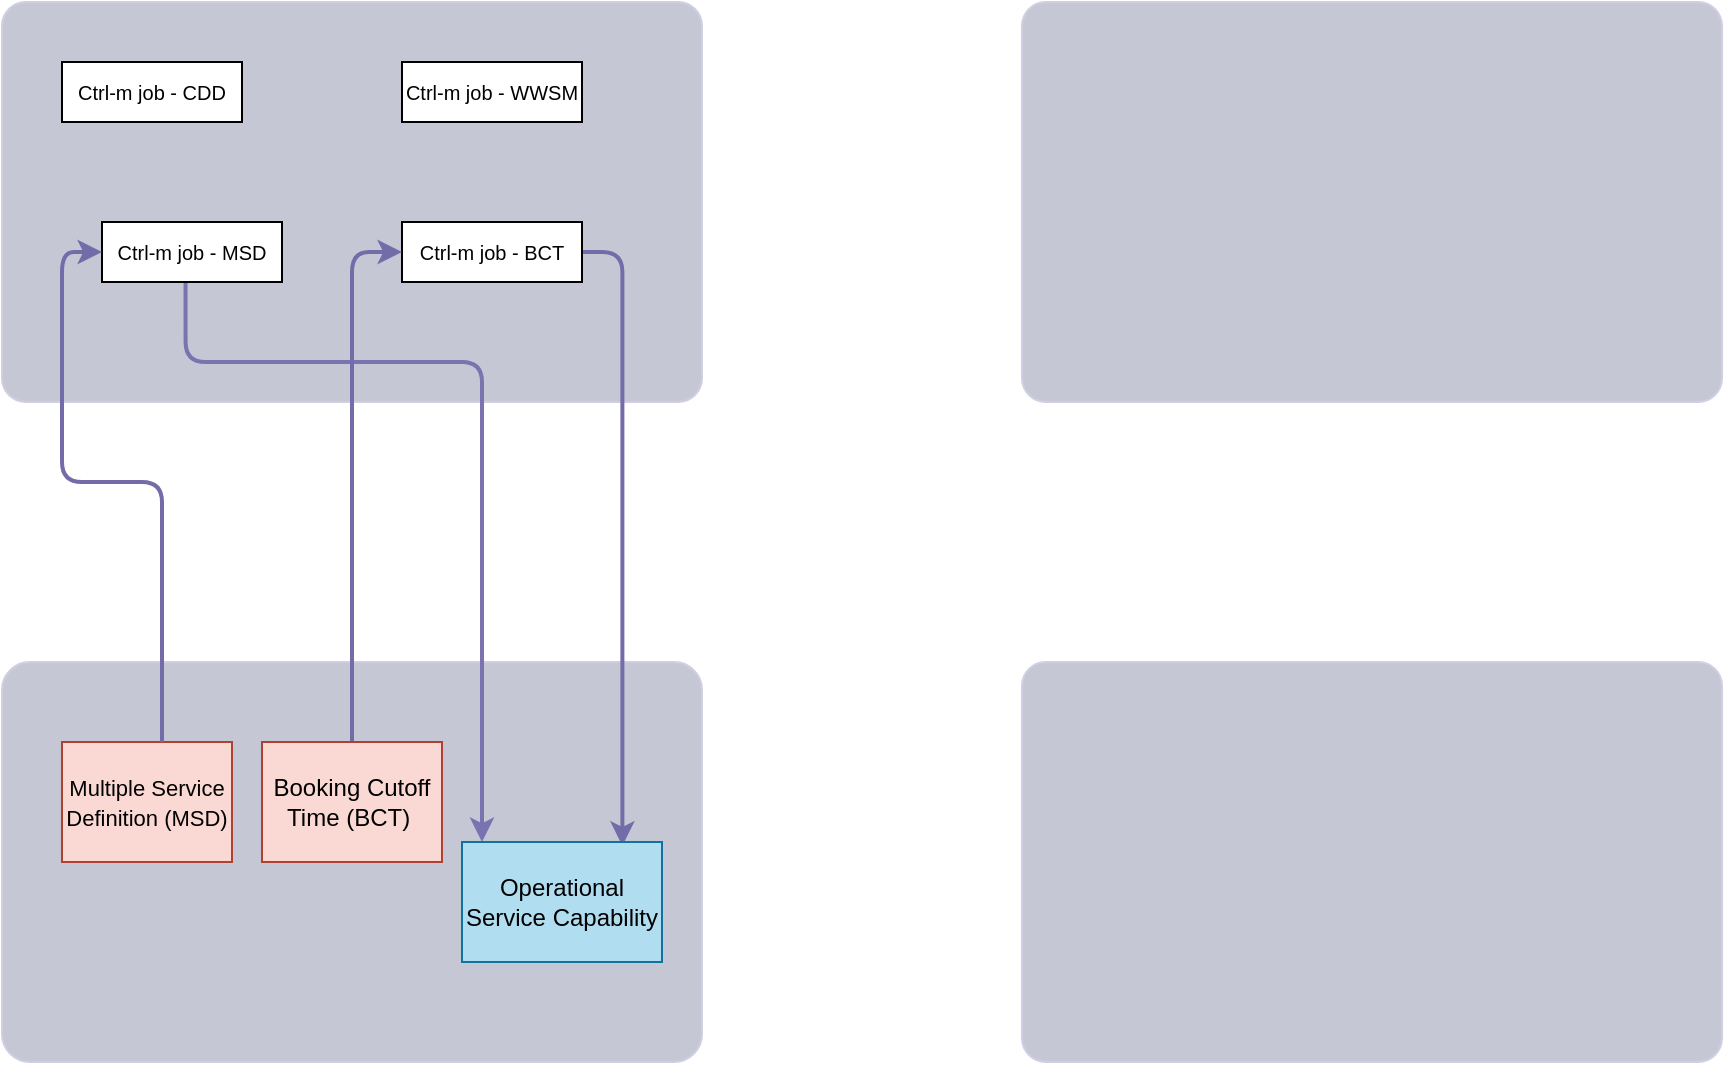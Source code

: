 <mxfile version="21.3.7" type="github">
  <diagram name="Page-1" id="8ngTOurLQr-HlDjsHh3x">
    <mxGraphModel dx="708" dy="1313" grid="1" gridSize="10" guides="1" tooltips="1" connect="1" arrows="1" fold="1" page="1" pageScale="1" pageWidth="1100" pageHeight="850" math="0" shadow="0">
      <root>
        <mxCell id="0" />
        <mxCell id="1" parent="0" />
        <mxCell id="jGGKa2ZzWb8gB2acPjcM-6" value="" style="rounded=1;whiteSpace=wrap;html=1;labelBackgroundColor=none;fillColor=#C5C8D4;strokeColor=#D0CEE2;fontColor=#1A1A1A;arcSize=6;" parent="1" vertex="1">
          <mxGeometry x="140" y="-710" width="350" height="200" as="geometry" />
        </mxCell>
        <mxCell id="jGGKa2ZzWb8gB2acPjcM-9" value="" style="rounded=1;whiteSpace=wrap;html=1;labelBackgroundColor=none;fillColor=#C5C8D4;strokeColor=#D0CEE2;fontColor=#1A1A1A;arcSize=6;" parent="1" vertex="1">
          <mxGeometry x="650" y="-710" width="350" height="200" as="geometry" />
        </mxCell>
        <mxCell id="jGGKa2ZzWb8gB2acPjcM-10" value="" style="rounded=1;whiteSpace=wrap;html=1;labelBackgroundColor=none;fillColor=#C5C8D4;strokeColor=#D0CEE2;fontColor=#1A1A1A;arcSize=7;" parent="1" vertex="1">
          <mxGeometry x="140" y="-380" width="350" height="200" as="geometry" />
        </mxCell>
        <mxCell id="jGGKa2ZzWb8gB2acPjcM-11" value="" style="rounded=1;whiteSpace=wrap;html=1;labelBackgroundColor=none;fillColor=#C5C8D4;strokeColor=#D0CEE2;fontColor=#1A1A1A;arcSize=6;" parent="1" vertex="1">
          <mxGeometry x="650" y="-380" width="350" height="200" as="geometry" />
        </mxCell>
        <mxCell id="jGGKa2ZzWb8gB2acPjcM-24" value="&lt;font style=&quot;font-size: 10px;&quot;&gt;Ctrl-m job - CDD&lt;/font&gt;" style="rounded=0;whiteSpace=wrap;html=1;" parent="1" vertex="1">
          <mxGeometry x="170" y="-680" width="90" height="30" as="geometry" />
        </mxCell>
        <mxCell id="jGGKa2ZzWb8gB2acPjcM-25" value="&lt;font style=&quot;font-size: 10px;&quot;&gt;Ctrl-m job - WWSM&lt;br&gt;&lt;/font&gt;" style="rounded=0;whiteSpace=wrap;html=1;" parent="1" vertex="1">
          <mxGeometry x="340" y="-680" width="90" height="30" as="geometry" />
        </mxCell>
        <mxCell id="jGGKa2ZzWb8gB2acPjcM-35" style="edgeStyle=orthogonalEdgeStyle;rounded=1;orthogonalLoop=1;jettySize=auto;html=1;entryX=0.802;entryY=0.031;entryDx=0;entryDy=0;entryPerimeter=0;strokeColor=#736CA8;fontColor=#1A1A1A;jumpStyle=arc;strokeWidth=2;exitX=1;exitY=0.5;exitDx=0;exitDy=0;" parent="1" source="jGGKa2ZzWb8gB2acPjcM-26" target="jGGKa2ZzWb8gB2acPjcM-36" edge="1">
          <mxGeometry relative="1" as="geometry" />
        </mxCell>
        <mxCell id="jGGKa2ZzWb8gB2acPjcM-26" value="&lt;font style=&quot;font-size: 10px;&quot;&gt;Ctrl-m job - BCT&lt;/font&gt;" style="rounded=0;whiteSpace=wrap;html=1;" parent="1" vertex="1">
          <mxGeometry x="340" y="-600" width="90" height="30" as="geometry" />
        </mxCell>
        <mxCell id="LQU1aDDO8fh2zxj8B42R-3" style="edgeStyle=orthogonalEdgeStyle;rounded=1;orthogonalLoop=1;jettySize=auto;html=1;strokeColor=#7a73b0;exitX=0.464;exitY=0.965;exitDx=0;exitDy=0;exitPerimeter=0;strokeWidth=2;targetPerimeterSpacing=0;jumpSize=6;" edge="1" parent="1" source="jGGKa2ZzWb8gB2acPjcM-27" target="jGGKa2ZzWb8gB2acPjcM-36">
          <mxGeometry relative="1" as="geometry">
            <Array as="points">
              <mxPoint x="232" y="-530" />
              <mxPoint x="380" y="-530" />
            </Array>
          </mxGeometry>
        </mxCell>
        <mxCell id="jGGKa2ZzWb8gB2acPjcM-27" value="&lt;font style=&quot;font-size: 10px;&quot;&gt;Ctrl-m job - MSD&lt;/font&gt;" style="rounded=0;whiteSpace=wrap;html=1;" parent="1" vertex="1">
          <mxGeometry x="190" y="-600" width="90" height="30" as="geometry" />
        </mxCell>
        <mxCell id="jGGKa2ZzWb8gB2acPjcM-28" value="&lt;font style=&quot;font-size: 11px;&quot;&gt;Multiple Service Definition&amp;nbsp;(MSD)&lt;/font&gt;" style="rounded=0;whiteSpace=wrap;html=1;strokeColor=#ae4132;fillColor=#fad9d5;" parent="1" vertex="1">
          <mxGeometry x="170" y="-340" width="85" height="60" as="geometry" />
        </mxCell>
        <mxCell id="jGGKa2ZzWb8gB2acPjcM-30" style="edgeStyle=orthogonalEdgeStyle;rounded=1;orthogonalLoop=1;jettySize=auto;html=1;strokeColor=#736CA8;fontColor=#1A1A1A;entryX=0;entryY=0.5;entryDx=0;entryDy=0;strokeWidth=2;" parent="1" source="jGGKa2ZzWb8gB2acPjcM-29" target="jGGKa2ZzWb8gB2acPjcM-26" edge="1">
          <mxGeometry relative="1" as="geometry">
            <mxPoint x="390" y="-570" as="targetPoint" />
            <Array as="points">
              <mxPoint x="315" y="-585" />
            </Array>
          </mxGeometry>
        </mxCell>
        <mxCell id="jGGKa2ZzWb8gB2acPjcM-29" value="Booking Cutoff Time (BCT)&amp;nbsp;" style="rounded=0;whiteSpace=wrap;html=1;strokeColor=#ae4132;fillColor=#fad9d5;" parent="1" vertex="1">
          <mxGeometry x="270" y="-340" width="90" height="60" as="geometry" />
        </mxCell>
        <mxCell id="jGGKa2ZzWb8gB2acPjcM-36" value="Operational Service Capability" style="rounded=0;whiteSpace=wrap;html=1;strokeColor=#10739e;fillColor=#b1ddf0;" parent="1" vertex="1">
          <mxGeometry x="370" y="-290" width="100" height="60" as="geometry" />
        </mxCell>
        <mxCell id="LQU1aDDO8fh2zxj8B42R-2" style="edgeStyle=orthogonalEdgeStyle;rounded=1;orthogonalLoop=1;jettySize=auto;html=1;strokeColor=#736CA8;fontColor=#1A1A1A;entryX=0;entryY=0.5;entryDx=0;entryDy=0;strokeWidth=2;" edge="1" parent="1" target="jGGKa2ZzWb8gB2acPjcM-27">
          <mxGeometry relative="1" as="geometry">
            <mxPoint x="247.5" y="-590" as="targetPoint" />
            <Array as="points">
              <mxPoint x="220" y="-340" />
              <mxPoint x="220" y="-470" />
              <mxPoint x="170" y="-470" />
              <mxPoint x="170" y="-585" />
            </Array>
            <mxPoint x="220" y="-340" as="sourcePoint" />
          </mxGeometry>
        </mxCell>
      </root>
    </mxGraphModel>
  </diagram>
</mxfile>
